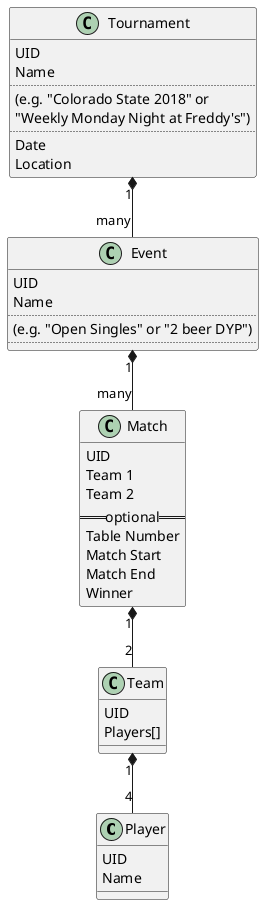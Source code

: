 @startuml
Class Player {
 {field} UID
 {field} Name
}
Class Team {
 {field} UID
 {field} Players[]
}
Class Match {
 {field} UID
 {field} Team 1
 {field} Team 2
== optional ==
 {field} Table Number
 {field} Match Start
 {field} Match End
 {field} Winner
}
Class Event {
 {field} UID
 {field} Name
..
(e.g. "Open Singles" or "2 beer DYP")
..
}
Class Tournament {
  {field} UID
  {field} Name
..
(e.g. "Colorado State 2018" or 
"Weekly Monday Night at Freddy's")
..
  {field} Date
  {field} Location
}
Tournament "1" *-- "many" Event
Event "1" *-- "many" Match
Match "1" *-- "2" Team
Team "1" *-- "4" Player
@enduml
